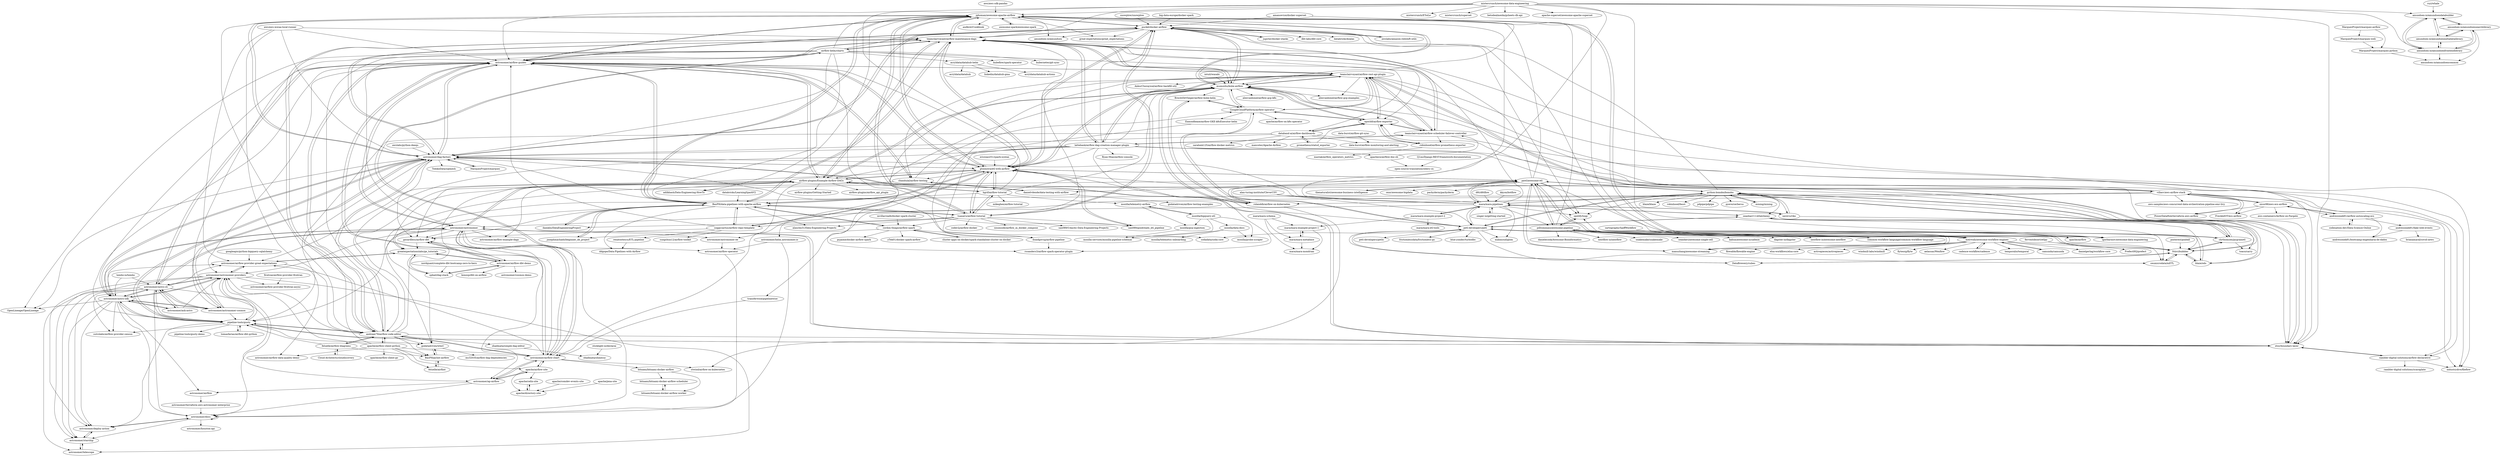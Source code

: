 digraph G {
"jghoman/awesome-apache-airflow" -> "puckel/docker-airflow"
"jghoman/awesome-apache-airflow" -> "teamclairvoyant/airflow-maintenance-dags"
"jghoman/awesome-apache-airflow" -> "gtoonstra/etl-with-airflow"
"jghoman/awesome-apache-airflow" -> "astronomer/airflow-guides"
"jghoman/awesome-apache-airflow" -> "astronomer/dag-factory"
"jghoman/awesome-apache-airflow" -> "igorbarinov/awesome-data-engineering" ["e"=1]
"jghoman/awesome-apache-airflow" -> "apache/airflow" ["e"=1]
"jghoman/awesome-apache-airflow" -> "BasPH/data-pipelines-with-apache-airflow"
"jghoman/awesome-apache-airflow" -> "adilkhash/Data-Engineering-HowTo" ["e"=1]
"jghoman/awesome-apache-airflow" -> "amundsen-io/amundsen" ["e"=1]
"jghoman/awesome-apache-airflow" -> "tuanavu/airflow-tutorial"
"jghoman/awesome-apache-airflow" -> "andkret/Cookbook" ["e"=1]
"jghoman/awesome-apache-airflow" -> "mumoshu/kube-airflow"
"jghoman/awesome-apache-airflow" -> "great-expectations/great_expectations" ["e"=1]
"jghoman/awesome-apache-airflow" -> "awesome-spark/awesome-spark" ["e"=1]
"BasPH/data-pipelines-with-apache-airflow" -> "damklis/DataEngineeringProject" ["e"=1]
"BasPH/data-pipelines-with-apache-airflow" -> "jghoman/awesome-apache-airflow"
"BasPH/data-pipelines-with-apache-airflow" -> "josephmachado/beginner_de_project" ["e"=1]
"BasPH/data-pipelines-with-apache-airflow" -> "astronomer/airflow-guides"
"BasPH/data-pipelines-with-apache-airflow" -> "gtoonstra/etl-with-airflow"
"BasPH/data-pipelines-with-apache-airflow" -> "alanchn31/Data-Engineering-Projects" ["e"=1]
"BasPH/data-pipelines-with-apache-airflow" -> "tuanavu/airflow-tutorial"
"BasPH/data-pipelines-with-apache-airflow" -> "gocardless/airflow-dbt" ["e"=1]
"BasPH/data-pipelines-with-apache-airflow" -> "san089/goodreads_etl_pipeline" ["e"=1]
"BasPH/data-pipelines-with-apache-airflow" -> "teamclairvoyant/airflow-maintenance-dags"
"BasPH/data-pipelines-with-apache-airflow" -> "soggycactus/airflow-repo-template"
"BasPH/data-pipelines-with-apache-airflow" -> "cordon-thiago/airflow-spark"
"BasPH/data-pipelines-with-apache-airflow" -> "astronomer/dag-factory"
"BasPH/data-pipelines-with-apache-airflow" -> "greatexpectationslabs/ge_tutorials"
"BasPH/data-pipelines-with-apache-airflow" -> "ddgope/Data-Pipelines-with-Airflow"
"danielvdende/data-testing-with-airflow" -> "chandulal/airflow-testing"
"danielvdende/data-testing-with-airflow" -> "godatadriven/airflow-testing-examples"
"mining/mining" -> "python-bonobo/bonobo" ["e"=1]
"aws/aws-sdk-pandas" -> "jghoman/awesome-apache-airflow" ["e"=1]
"mara/mara-pipelines" -> "mara/mara-example-project-2"
"mara/mara-pipelines" -> "python-bonobo/bonobo"
"mara/mara-pipelines" -> "pawl/awesome-etl"
"mara/mara-pipelines" -> "petl-developers/petl"
"mara/mara-pipelines" -> "singer-io/getting-started" ["e"=1]
"mara/mara-pipelines" -> "astronomer/dag-factory"
"mara/mara-pipelines" -> "gtoonstra/etl-with-airflow"
"mara/mara-pipelines" -> "nerevu/riko" ["e"=1]
"mara/mara-pipelines" -> "transferwise/pipelinewise" ["e"=1]
"mara/mara-pipelines" -> "mahmoud/glom" ["e"=1]
"mara/mara-pipelines" -> "pditommaso/awesome-pipeline"
"mara/mara-pipelines" -> "teamclairvoyant/airflow-maintenance-dags"
"mara/mara-pipelines" -> "jghoman/awesome-apache-airflow"
"mara/mara-pipelines" -> "spotify/luigi" ["e"=1]
"mara/mara-pipelines" -> "seanharr11/etlalchemy"
"transferwise/pipelinewise" -> "astronomer/airflow-chart" ["e"=1]
"MarquezProject/marquez" -> "astronomer/dag-factory" ["e"=1]
"apache/celix-site" -> "apache/directory-site"
"astronomer/astro-cli" -> "astronomer/astronomer-providers"
"astronomer/astro-cli" -> "astronomer/astro-sdk"
"astronomer/astro-cli" -> "astronomer/deploy-action"
"astronomer/astro-cli" -> "astronomer/ask-astro"
"astronomer/astro-cli" -> "astronomer/astronomer"
"astronomer/astro-cli" -> "astronomer/astronomer-cosmos" ["e"=1]
"astronomer/astro-cli" -> "astronomer/ap-airflow"
"astronomer/astro-cli" -> "astronomer/docs"
"astronomer/astro-cli" -> "pipeline-tools/gusty"
"astronomer/astro-cli" -> "astronomer/airflow-guides"
"astronomer/astro-cli" -> "astronomer/telescope"
"astronomer/astro-cli" -> "astronomer/starship"
"astronomer/astro-cli" -> "sutrolabs/airflow-provider-census"
"astronomer/astro-cli" -> "astronomer/airflow-provider-great-expectations"
"tuanavu/airflow-tutorial" -> "puckel/docker-airflow"
"tuanavu/airflow-tutorial" -> "gtoonstra/etl-with-airflow"
"tuanavu/airflow-tutorial" -> "hgrif/airflow-tutorial"
"tuanavu/airflow-tutorial" -> "jghoman/awesome-apache-airflow"
"tuanavu/airflow-tutorial" -> "BasPH/data-pipelines-with-apache-airflow"
"tuanavu/airflow-tutorial" -> "astronomer/airflow-guides"
"tuanavu/airflow-tutorial" -> "cordon-thiago/airflow-spark"
"tuanavu/airflow-tutorial" -> "alanchn31/Data-Engineering-Projects" ["e"=1]
"tuanavu/airflow-tutorial" -> "soggycactus/airflow-repo-template"
"tuanavu/airflow-tutorial" -> "coder2j/airflow-docker" ["e"=1]
"tuanavu/airflow-tutorial" -> "xnuinside/airflow_in_docker_compose" ["e"=1]
"tuanavu/airflow-tutorial" -> "damklis/DataEngineeringProject" ["e"=1]
"tuanavu/airflow-tutorial" -> "teamclairvoyant/airflow-maintenance-dags"
"tuanavu/airflow-tutorial" -> "san089/goodreads_etl_pipeline" ["e"=1]
"tuanavu/airflow-tutorial" -> "san089/Udacity-Data-Engineering-Projects" ["e"=1]
"astronomer/dag-factory" -> "teamclairvoyant/airflow-maintenance-dags"
"astronomer/dag-factory" -> "pipeline-tools/gusty"
"astronomer/dag-factory" -> "andreax79/airflow-code-editor"
"astronomer/dag-factory" -> "jghoman/awesome-apache-airflow"
"astronomer/dag-factory" -> "astronomer/astronomer-cosmos" ["e"=1]
"astronomer/dag-factory" -> "astronomer/airflow-guides"
"astronomer/dag-factory" -> "etsy/boundary-layer"
"astronomer/dag-factory" -> "gtoonstra/etl-with-airflow"
"astronomer/dag-factory" -> "gocardless/airflow-dbt" ["e"=1]
"astronomer/dag-factory" -> "OpenLineage/OpenLineage" ["e"=1]
"astronomer/dag-factory" -> "TobikoData/sqlmesh" ["e"=1]
"astronomer/dag-factory" -> "sodadata/soda-core" ["e"=1]
"astronomer/dag-factory" -> "MarquezProject/marquez" ["e"=1]
"astronomer/dag-factory" -> "puckel/docker-airflow"
"astronomer/dag-factory" -> "astronomer/astro-sdk"
"astronomer/astronomer" -> "astronomer/airflow-chart"
"astronomer/astronomer" -> "astronomer/ap-airflow"
"astronomer/astronomer" -> "astronomer/airflow-guides"
"astronomer/astronomer" -> "astronomer/astro-cli"
"astronomer/astronomer" -> "astronomer/astro-sdk"
"astronomer/astronomer" -> "astronomer/docs"
"astronomer/astronomer" -> "etsy/boundary-layer"
"astronomer/astronomer" -> "pipeline-tools/gusty"
"astronomer/astronomer" -> "airflow-plugins/Example-Airflow-DAGs"
"astronomer/astronomer" -> "astronomer/astronomer-ee"
"astronomer/astronomer" -> "astronomer/airflow-operator"
"astronomer/astronomer" -> "astronomer/airflow-example-dags"
"astronomer/astronomer" -> "astronomer/astronomer-providers"
"astronomer/astronomer" -> "gocardless/airflow-dbt" ["e"=1]
"prometheus/statsd_exporter" -> "databand-ai/airflow-dashboards" ["e"=1]
"prometheus/statsd_exporter" -> "epoch8/airflow-exporter" ["e"=1]
"DataBrewery/cubes" -> "Stiivi/bubbles" ["e"=1]
"DataBrewery/cubes" -> "petl-developers/petl" ["e"=1]
"databricks/LearningSparkV2" -> "BasPH/data-pipelines-with-apache-airflow" ["e"=1]
"d6t/d6tflow" -> "mara/mara-pipelines" ["e"=1]
"lattebank/airflow-dag-creation-manager-plugin" -> "teamclairvoyant/airflow-scheduler-failover-controller"
"lattebank/airflow-dag-creation-manager-plugin" -> "teamclairvoyant/airflow-rest-api-plugin"
"lattebank/airflow-dag-creation-manager-plugin" -> "teamclairvoyant/airflow-maintenance-dags"
"lattebank/airflow-dag-creation-manager-plugin" -> "andreax79/airflow-code-editor"
"lattebank/airflow-dag-creation-manager-plugin" -> "rssanders3/airflow-spark-operator-plugin"
"lattebank/airflow-dag-creation-manager-plugin" -> "apachecn/airflow-doc-zh"
"lattebank/airflow-dag-creation-manager-plugin" -> "mumoshu/kube-airflow"
"lattebank/airflow-dag-creation-manager-plugin" -> "gtoonstra/etl-with-airflow"
"lattebank/airflow-dag-creation-manager-plugin" -> "dsaidgovsg/airflow-pipeline"
"lattebank/airflow-dag-creation-manager-plugin" -> "rambler-digital-solutions/airflow-declarative"
"lattebank/airflow-dag-creation-manager-plugin" -> "Ryan-Miao/airflow-console"
"lattebank/airflow-dag-creation-manager-plugin" -> "astronomer/dag-factory"
"lattebank/airflow-dag-creation-manager-plugin" -> "airflow-plugins/Example-Airflow-DAGs"
"lattebank/airflow-dag-creation-manager-plugin" -> "etsy/boundary-layer"
"lattebank/airflow-dag-creation-manager-plugin" -> "puckel/docker-airflow"
"kkyon/botflow" -> "mara/mara-pipelines" ["e"=1]
"astronomer/airflow-guides" -> "teamclairvoyant/airflow-maintenance-dags"
"astronomer/airflow-guides" -> "jghoman/awesome-apache-airflow"
"astronomer/airflow-guides" -> "astronomer/astronomer"
"astronomer/airflow-guides" -> "astronomer/dag-factory"
"astronomer/airflow-guides" -> "gtoonstra/etl-with-airflow"
"astronomer/airflow-guides" -> "astronomer/airflow-chart"
"astronomer/airflow-guides" -> "astronomer/astro-cli"
"astronomer/airflow-guides" -> "airflow-plugins/Example-Airflow-DAGs"
"astronomer/airflow-guides" -> "puckel/docker-airflow"
"astronomer/airflow-guides" -> "BasPH/data-pipelines-with-apache-airflow"
"astronomer/airflow-guides" -> "andreax79/airflow-code-editor"
"astronomer/airflow-guides" -> "chandulal/airflow-testing"
"astronomer/airflow-guides" -> "teamclairvoyant/airflow-rest-api-plugin"
"astronomer/airflow-guides" -> "astronomer/astronomer-providers"
"astronomer/airflow-guides" -> "pipeline-tools/gusty"
"ericxiao251/spark-syntax" -> "gtoonstra/etl-with-airflow" ["e"=1]
"GoogleCloudPlatform/airflow-operator" -> "rolanddb/airflow-on-kubernetes"
"GoogleCloudPlatform/airflow-operator" -> "apache/airflow-on-k8s-operator"
"GoogleCloudPlatform/airflow-operator" -> "epoch8/airflow-exporter"
"GoogleCloudPlatform/airflow-operator" -> "BrechtDeVlieger/airflow-kube-helm"
"GoogleCloudPlatform/airflow-operator" -> "EamonKeane/airflow-GKE-k8sExecutor-helm"
"GoogleCloudPlatform/airflow-operator" -> "mumoshu/kube-airflow"
"GoogleCloudPlatform/airflow-operator" -> "teamclairvoyant/airflow-rest-api-plugin"
"BrechtDeVlieger/airflow-kube-helm" -> "rolanddb/airflow-on-kubernetes"
"BrechtDeVlieger/airflow-kube-helm" -> "GoogleCloudPlatform/airflow-operator"
"epoch8/airflow-exporter" -> "robinhood/airflow-prometheus-exporter"
"epoch8/airflow-exporter" -> "GoogleCloudPlatform/airflow-operator"
"epoch8/airflow-exporter" -> "teamclairvoyant/airflow-scheduler-failover-controller"
"epoch8/airflow-exporter" -> "databand-ai/airflow-dashboards"
"epoch8/airflow-exporter" -> "mumoshu/kube-airflow"
"epoch8/airflow-exporter" -> "teamclairvoyant/airflow-rest-api-plugin"
"amundsen-io/amundsensearchlibrary" -> "amundsen-io/amundsenmetadatalibrary"
"amundsen-io/amundsensearchlibrary" -> "amundsen-io/amundsendatabuilder"
"amundsen-io/amundsensearchlibrary" -> "amundsen-io/amundsenfrontendlibrary"
"amundsen-io/amundsensearchlibrary" -> "amundsen-io/amundsencommon"
"amundsen-io/amundsenfrontendlibrary" -> "amundsen-io/amundsendatabuilder"
"amundsen-io/amundsenfrontendlibrary" -> "amundsen-io/amundsenmetadatalibrary"
"amundsen-io/amundsenfrontendlibrary" -> "amundsen-io/amundsensearchlibrary"
"amundsen-io/amundsenfrontendlibrary" -> "amundsen-io/amundsencommon"
"amundsen-io/amundsendatabuilder" -> "amundsen-io/amundsenmetadatalibrary"
"amundsen-io/amundsendatabuilder" -> "amundsen-io/amundsensearchlibrary"
"amundsen-io/amundsendatabuilder" -> "amundsen-io/amundsenfrontendlibrary"
"amundsen-io/amundsenmetadatalibrary" -> "amundsen-io/amundsensearchlibrary"
"amundsen-io/amundsenmetadatalibrary" -> "amundsen-io/amundsendatabuilder"
"amundsen-io/amundsenmetadatalibrary" -> "amundsen-io/amundsenfrontendlibrary"
"alan-turing-institute/CleverCSV" -> "petl-developers/petl" ["e"=1]
"alan-turing-institute/CleverCSV" -> "mara/mara-pipelines" ["e"=1]
"bitnami/bitnami-docker-airflow" -> "bitnami/bitnami-docker-airflow-scheduler"
"bitnami/bitnami-docker-airflow" -> "bitnami/bitnami-docker-airflow-worker"
"mara/mara-example-project-2" -> "mara/mara-etl-tools"
"mara/mara-example-project-2" -> "mara/mara-pipelines"
"mara/mara-example-project-2" -> "mara/mara-example-project-1"
"BasPH/pylint-airflow" -> "godatadriven/whirl"
"BasPH/pylint-airflow" -> "feluelle/airflint"
"rolanddb/airflow-on-kubernetes" -> "GoogleCloudPlatform/airflow-operator"
"rolanddb/airflow-on-kubernetes" -> "BrechtDeVlieger/airflow-kube-helm"
"rolanddb/airflow-on-kubernetes" -> "mumoshu/kube-airflow"
"rolanddb/airflow-on-kubernetes" -> "stwind/airflow-on-kubernetes"
"apachecn/airflow-doc-zh" -> "teamclairvoyant/airflow-scheduler-failover-controller"
"apachecn/airflow-doc-zh" -> "open-source-translation/celery-cn"
"astronomer/terraform-aws-astronomer-enterprise" -> "astronomer/docs"
"chandulal/airflow-testing" -> "danielvdende/data-testing-with-airflow"
"chandulal/airflow-testing" -> "godatadriven/whirl"
"chandulal/airflow-testing" -> "astronomer/airflow-guides"
"chandulal/airflow-testing" -> "GoogleCloudPlatform/airflow-operator"
"apache/airflow-site" -> "astronomer/ap-airflow"
"apache/airflow-site" -> "astronomer/airflow-chart"
"apache/airflow-site" -> "apache/directory-site"
"apache/airflow-site" -> "apache/celix-site"
"airflow-plugins/Example-Airflow-DAGs" -> "airflow-plugins/Getting-Started"
"airflow-plugins/Example-Airflow-DAGs" -> "astronomer/astronomer-ee"
"airflow-plugins/Example-Airflow-DAGs" -> "hgrif/airflow-tutorial"
"airflow-plugins/Example-Airflow-DAGs" -> "astronomer/airflow-guides"
"airflow-plugins/Example-Airflow-DAGs" -> "gtoonstra/etl-with-airflow"
"airflow-plugins/Example-Airflow-DAGs" -> "astronomer/airflow-example-dags"
"airflow-plugins/Example-Airflow-DAGs" -> "astronomer/airflow-dbt-demo"
"airflow-plugins/Example-Airflow-DAGs" -> "astronomer/airflow-provider-great-expectations"
"airflow-plugins/Example-Airflow-DAGs" -> "teamclairvoyant/airflow-maintenance-dags"
"airflow-plugins/Example-Airflow-DAGs" -> "airflow-plugins/airflow_api_plugin"
"airflow-plugins/Example-Airflow-DAGs" -> "etsy/boundary-layer"
"airflow-plugins/Example-Airflow-DAGs" -> "villasv/aws-airflow-stack"
"airflow-plugins/Example-Airflow-DAGs" -> "greatexpectationslabs/ge_tutorials"
"airflow-plugins/Example-Airflow-DAGs" -> "mumoshu/kube-airflow"
"airflow-plugins/Example-Airflow-DAGs" -> "astronomer/astronomer"
"mvillarrealb/docker-spark-cluster" -> "cordon-thiago/airflow-spark" ["e"=1]
"mozilla/bigquery-etl" -> "mozilla/telemetry-airflow"
"mozilla/bigquery-etl" -> "mozilla/gcp-ingestion"
"mozilla/bigquery-etl" -> "mozilla-services/mozilla-pipeline-schemas"
"mozilla/bigquery-etl" -> "mozilla/data-docs"
"mozilla/bigquery-etl" -> "mozilla/probe-scraper"
"EamonKeane/airflow-GKE-k8sExecutor-helm" -> "astronomer/helm.astronomer.io"
"ceumicrodata/mETL" -> "Stiivi/bubbles"
"astronomer/astronomer-ee" -> "astronomer/airflow-operator"
"astronomer/helm.astronomer.io" -> "astronomer/docs"
"astronomer/helm.astronomer.io" -> "astronomer/airflow-operator"
"etsy/boundary-layer" -> "rambler-digital-solutions/airflow-declarative"
"etsy/boundary-layer" -> "astronomer/dag-factory"
"etsy/boundary-layer" -> "pipeline-tools/gusty"
"etsy/boundary-layer" -> "astronomer/astronomer"
"etsy/boundary-layer" -> "teamclairvoyant/airflow-rest-api-plugin"
"astronomer/airflow-operator" -> "astronomer/docs"
"godatadriven/whirl" -> "BasPH/pylint-airflow"
"godatadriven/whirl" -> "ms32035/airflow-dag-dependencies"
"nicor88/aws-ecs-airflow" -> "andresionek91/airflow-autoscaling-ecs"
"nicor88/aws-ecs-airflow" -> "PowerDataHub/terraform-aws-airflow"
"nicor88/aws-ecs-airflow" -> "FreckleIOT/ecs-airflow"
"nicor88/aws-ecs-airflow" -> "villasv/aws-airflow-stack"
"nicor88/aws-ecs-airflow" -> "aws-containers/Airflow-on-Fargate"
"bitnami/bitnami-docker-airflow-scheduler" -> "bitnami/bitnami-docker-airflow-worker"
"bitnami/bitnami-docker-airflow-worker" -> "bitnami/bitnami-docker-airflow-scheduler"
"mozilla/gcp-ingestion" -> "mozilla-services/mozilla-pipeline-schemas"
"MarquezProject/marquez-airflow" -> "MarquezProject/marquez-web"
"MarquezProject/marquez-airflow" -> "MarquezProject/marquez-python"
"MarquezProject/marquez-python" -> "amundsen-io/amundsencommon"
"MarquezProject/marquez-web" -> "MarquezProject/marquez-python"
"manuzhang/awesome-streaming" -> "pawl/awesome-etl" ["e"=1]
"manuzhang/awesome-streaming" -> "pditommaso/awesome-pipeline" ["e"=1]
"apache/airflow-client-python" -> "apache/airflow-client-go"
"apache/airflow-client-python" -> "andreax79/airflow-code-editor"
"apache/airflow-client-python" -> "feluelle/airflint"
"apache/airflow-client-python" -> "astronomer/astronomer-providers"
"apache/airflow-client-python" -> "astronomer/airflow-data-quality-demo"
"apache/airflow-client-python" -> "BasPH/pylint-airflow"
"apache/airflow-client-python" -> "astronomer/airflow-chart"
"apache/airflow-client-python" -> "apache/airflow-site"
"apache/airflow-client-python" -> "astronomer/dag-factory"
"pditommaso/awesome-pipeline" -> "pawl/awesome-etl"
"pditommaso/awesome-pipeline" -> "common-workflow-language/common-workflow-language" ["e"=1]
"pditommaso/awesome-pipeline" -> "spotify/luigi" ["e"=1]
"pditommaso/awesome-pipeline" -> "meirwah/awesome-workflow-engines"
"pditommaso/awesome-pipeline" -> "danielecook/Awesome-Bioinformatics" ["e"=1]
"pditommaso/awesome-pipeline" -> "nextflow-io/nextflow" ["e"=1]
"pditommaso/awesome-pipeline" -> "snakemake/snakemake" ["e"=1]
"pditommaso/awesome-pipeline" -> "manuzhang/awesome-streaming" ["e"=1]
"pditommaso/awesome-pipeline" -> "jghoman/awesome-apache-airflow"
"pditommaso/awesome-pipeline" -> "seandavi/awesome-single-cell" ["e"=1]
"pditommaso/awesome-pipeline" -> "kahun/awesome-sysadmin" ["e"=1]
"pditommaso/awesome-pipeline" -> "dagster-io/dagster" ["e"=1]
"pditommaso/awesome-pipeline" -> "igorbarinov/awesome-data-engineering" ["e"=1]
"pditommaso/awesome-pipeline" -> "nextflow-io/awesome-nextflow" ["e"=1]
"pditommaso/awesome-pipeline" -> "apache/airflow" ["e"=1]
"josephmachado/beginner_de_project" -> "BasPH/data-pipelines-with-apache-airflow" ["e"=1]
"damklis/DataEngineeringProject" -> "BasPH/data-pipelines-with-apache-airflow" ["e"=1]
"awslabs/amazon-redshift-utils" -> "puckel/docker-airflow" ["e"=1]
"awslabs/amazon-redshift-utils" -> "jghoman/awesome-apache-airflow" ["e"=1]
"san089/goodreads_etl_pipeline" -> "gtoonstra/etl-with-airflow" ["e"=1]
"pipeline-tools/gusty" -> "astronomer/astro-sdk"
"pipeline-tools/gusty" -> "astronomer/astronomer-providers"
"pipeline-tools/gusty" -> "astronomer/dag-factory"
"pipeline-tools/gusty" -> "pipeline-tools/gusty-demo"
"pipeline-tools/gusty" -> "tomasfarias/airflow-dbt-python" ["e"=1]
"pipeline-tools/gusty" -> "astronomer/astro-cli"
"pipeline-tools/gusty" -> "godatadriven/whirl"
"pipeline-tools/gusty" -> "sutrolabs/airflow-provider-census"
"pipeline-tools/gusty" -> "andreax79/airflow-code-editor"
"pipeline-tools/gusty" -> "astronomer/deploy-action"
"pipeline-tools/gusty" -> "etsy/boundary-layer"
"common-workflow-language/common-workflow-language" -> "pditommaso/awesome-pipeline" ["e"=1]
"cluster-apps-on-docker/spark-standalone-cluster-on-docker" -> "cordon-thiago/airflow-spark" ["e"=1]
"Cloud-Architects/cloudiscovery" -> "feluelle/airflow-diagrams" ["e"=1]
"greatexpectationslabs/ge_tutorials" -> "spbail/dag-stack"
"greatexpectationslabs/ge_tutorials" -> "astronomer/airflow-provider-great-expectations"
"greatexpectationslabs/ge_tutorials" -> "astronomer/airflow-dbt-demo"
"blaze/odo" -> "Stiivi/bubbles" ["e"=1]
"blaze/odo" -> "petl-developers/petl" ["e"=1]
"blaze/odo" -> "python-bonobo/bonobo" ["e"=1]
"rsyi/whale" -> "amundsen-io/amundsendatabuilder" ["e"=1]
"andresionek91/airflow-autoscaling-ecs" -> "nicor88/aws-ecs-airflow"
"andresionek91/airflow-autoscaling-ecs" -> "andresionek91/bootcamp-engenharia-de-dados"
"andresionek91/airflow-autoscaling-ecs" -> "andresionek91/fake-web-events"
"andresionek91/airflow-autoscaling-ecs" -> "codenation-dev/Data-Science-Online" ["e"=1]
"petl-developers/petl" -> "chrthomsen/pygrametl"
"petl-developers/petl" -> "python-bonobo/bonobo"
"petl-developers/petl" -> "Stiivi/bubbles"
"petl-developers/petl" -> "petl-developers/petlx"
"petl-developers/petl" -> "mara/mara-pipelines"
"petl-developers/petl" -> "ceumicrodata/mETL"
"petl-developers/petl" -> "pawl/awesome-etl"
"petl-developers/petl" -> "frictionlessdata/frictionless-py" ["e"=1]
"petl-developers/petl" -> "seanharr11/etlalchemy"
"petl-developers/petl" -> "blaze/odo" ["e"=1]
"petl-developers/petl" -> "blue-yonder/turbodbc" ["e"=1]
"petl-developers/petl" -> "gtoonstra/etl-with-airflow"
"petl-developers/petl" -> "sodadata/soda-core" ["e"=1]
"petl-developers/petl" -> "mahmoud/glom" ["e"=1]
"petl-developers/petl" -> "DataBrewery/cubes" ["e"=1]
"cordon-thiago/airflow-spark" -> "pyjaime/docker-airflow-spark"
"cordon-thiago/airflow-spark" -> "yTek01/docker-spark-airflow"
"cordon-thiago/airflow-spark" -> "dsaidgovsg/airflow-pipeline"
"cordon-thiago/airflow-spark" -> "cluster-apps-on-docker/spark-standalone-cluster-on-docker" ["e"=1]
"cordon-thiago/airflow-spark" -> "BasPH/data-pipelines-with-apache-airflow"
"cordon-thiago/airflow-spark" -> "josephmachado/beginner_de_project" ["e"=1]
"soggycactus/airflow-repo-template" -> "astronomer/airflow-guides"
"soggycactus/airflow-repo-template" -> "gtoonstra/etl-with-airflow"
"soggycactus/airflow-repo-template" -> "sungchun12/airflow-toolkit"
"soggycactus/airflow-repo-template" -> "BasPH/data-pipelines-with-apache-airflow"
"soggycactus/airflow-repo-template" -> "gocardless/airflow-dbt" ["e"=1]
"soggycactus/airflow-repo-template" -> "renatootescu/ETL-pipeline" ["e"=1]
"feluelle/airflow-diagrams" -> "andreax79/airflow-code-editor"
"feluelle/airflow-diagrams" -> "Cloud-Architects/cloudiscovery" ["e"=1]
"feluelle/airflow-diagrams" -> "BasPH/pylint-airflow"
"feluelle/airflow-diagrams" -> "pipeline-tools/gusty"
"andreax79/airflow-code-editor" -> "astronomer/dag-factory"
"andreax79/airflow-code-editor" -> "teamclairvoyant/airflow-maintenance-dags"
"andreax79/airflow-code-editor" -> "astronomer/airflow-chart"
"andreax79/airflow-code-editor" -> "feluelle/airflow-diagrams"
"andreax79/airflow-code-editor" -> "pipeline-tools/gusty"
"andreax79/airflow-code-editor" -> "godatadriven/whirl"
"andreax79/airflow-code-editor" -> "apache/airflow-client-python"
"andreax79/airflow-code-editor" -> "astronomer/airflow-guides"
"andreax79/airflow-code-editor" -> "BasPH/pylint-airflow"
"andreax79/airflow-code-editor" -> "astronomer/astronomer-providers"
"andreax79/airflow-code-editor" -> "gocardless/airflow-dbt" ["e"=1]
"andreax79/airflow-code-editor" -> "etsy/boundary-layer"
"andreax79/airflow-code-editor" -> "ohadmata/simple-dag-editor"
"andreax79/airflow-code-editor" -> "jghoman/awesome-apache-airflow"
"andreax79/airflow-code-editor" -> "airflow-plugins/Example-Airflow-DAGs"
"mara/mara-schema" -> "mara/mara-metabase"
"mara/mara-schema" -> "mara/mara-mondrian"
"mara/mara-schema" -> "mara/mara-example-project-1"
"robinhood/airflow-prometheus-exporter" -> "epoch8/airflow-exporter"
"robinhood/airflow-prometheus-exporter" -> "mastak/airflow_operators_metrics"
"gocardless/airflow-dbt" -> "astronomer/airflow-dbt-demo" ["e"=1]
"gocardless/airflow-dbt" -> "greatexpectationslabs/ge_tutorials" ["e"=1]
"astronomer/airflow-chart" -> "astronomer/ap-airflow"
"astronomer/airflow-chart" -> "astronomer/astronomer"
"astronomer/airflow-chart" -> "airflow-helm/charts"
"astronomer/airflow-chart" -> "andreax79/airflow-code-editor"
"astronomer/airflow-chart" -> "apache/airflow-site"
"astronomer/airflow-chart" -> "astronomer/airflow-guides"
"astronomer/airflow-chart" -> "bitnami/bitnami-docker-airflow"
"astronomer/airflow-chart" -> "stwind/airflow-on-kubernetes"
"astronomer/airflow-chart" -> "gocardless/airflow-dbt" ["e"=1]
"astronomer/airflow-chart" -> "astronomer/airflow-provider-great-expectations"
"astronomer/ap-airflow" -> "astronomer/docs"
"astronomer/ap-airflow" -> "astronomer/airflow"
"astronomer/ap-airflow" -> "astronomer/airflow-chart"
"astronomer/ap-airflow" -> "apache/airflow-site"
"andresionek91/fake-web-events" -> "andresionek91/bootcamp-engenharia-de-dados"
"andresionek91/fake-web-events" -> "brianamaral/covid-news"
"apache/comdev-events-site" -> "apache/directory-site" ["e"=1]
"codenation-dev/Data-Science-Online" -> "andresionek91/airflow-autoscaling-ecs" ["e"=1]
"mara/mara-example-project-1" -> "mara/mara-mondrian"
"mara/mara-example-project-1" -> "mara/mara-metabase"
"mara/mara-metabase" -> "mara/mara-mondrian"
"mara/mara-metabase" -> "mara/mara-example-project-1"
"apache/jena-site" -> "apache/directory-site"
"astronomer/docs" -> "astronomer/docs"
"astronomer/docs" -> "astronomer/houston-api"
"igorbarinov/awesome-data-engineering" -> "jghoman/awesome-apache-airflow" ["e"=1]
"meirwah/awesome-workflow-engines" -> "pditommaso/awesome-pipeline"
"meirwah/awesome-workflow-engines" -> "cadence-workflow/cadence" ["e"=1]
"meirwah/awesome-workflow-engines" -> "temporalio/temporal" ["e"=1]
"meirwah/awesome-workflow-engines" -> "camunda/camunda" ["e"=1]
"meirwah/awesome-workflow-engines" -> "danielgerlag/workflow-core" ["e"=1]
"meirwah/awesome-workflow-engines" -> "PrefectHQ/prefect" ["e"=1]
"meirwah/awesome-workflow-engines" -> "pawl/awesome-etl"
"meirwah/awesome-workflow-engines" -> "flowable/flowable-engine" ["e"=1]
"meirwah/awesome-workflow-engines" -> "elsa-workflows/elsa-core" ["e"=1]
"meirwah/awesome-workflow-engines" -> "activepieces/activepieces" ["e"=1]
"meirwah/awesome-workflow-engines" -> "windmill-labs/windmill" ["e"=1]
"meirwah/awesome-workflow-engines" -> "flyteorg/flyte" ["e"=1]
"meirwah/awesome-workflow-engines" -> "aelassas/Wexflow" ["e"=1]
"meirwah/awesome-workflow-engines" -> "spotify/luigi" ["e"=1]
"meirwah/awesome-workflow-engines" -> "manuzhang/awesome-streaming" ["e"=1]
"jupyter/docker-stacks" -> "puckel/docker-airflow" ["e"=1]
"pinterest/pinball" -> "Stiivi/bubbles" ["e"=1]
"snowplow/snowplow" -> "puckel/docker-airflow" ["e"=1]
"aws/aws-mwaa-local-runner" -> "astronomer/airflow-guides" ["e"=1]
"aws/aws-mwaa-local-runner" -> "astronomer/dag-factory" ["e"=1]
"aws/aws-mwaa-local-runner" -> "teamclairvoyant/airflow-maintenance-dags" ["e"=1]
"aws/aws-mwaa-local-runner" -> "andreax79/airflow-code-editor" ["e"=1]
"aws/aws-mwaa-local-runner" -> "astronomer/airflow-provider-great-expectations" ["e"=1]
"airflow-helm/charts" -> "astronomer/airflow-chart"
"airflow-helm/charts" -> "teamclairvoyant/airflow-maintenance-dags"
"airflow-helm/charts" -> "astronomer/dag-factory"
"airflow-helm/charts" -> "astronomer/airflow-guides"
"airflow-helm/charts" -> "databand-ai/airflow-dashboards"
"airflow-helm/charts" -> "andreax79/airflow-code-editor"
"airflow-helm/charts" -> "acryldata/datahub-helm"
"airflow-helm/charts" -> "BasPH/data-pipelines-with-apache-airflow"
"airflow-helm/charts" -> "kubeflow/spark-operator" ["e"=1]
"airflow-helm/charts" -> "kubernetes/git-sync" ["e"=1]
"airflow-helm/charts" -> "astronomer/astronomer"
"airflow-helm/charts" -> "puckel/docker-airflow"
"airflow-helm/charts" -> "OpenLineage/OpenLineage" ["e"=1]
"airflow-helm/charts" -> "jghoman/awesome-apache-airflow"
"airflow-helm/charts" -> "astronomer/astronomer-cosmos" ["e"=1]
"puckel/docker-airflow" -> "jghoman/awesome-apache-airflow"
"puckel/docker-airflow" -> "teamclairvoyant/airflow-maintenance-dags"
"puckel/docker-airflow" -> "gtoonstra/etl-with-airflow"
"puckel/docker-airflow" -> "mumoshu/kube-airflow"
"puckel/docker-airflow" -> "apache/airflow" ["e"=1]
"puckel/docker-airflow" -> "tuanavu/airflow-tutorial"
"puckel/docker-airflow" -> "astronomer/airflow-guides"
"puckel/docker-airflow" -> "amundsen-io/amundsen" ["e"=1]
"puckel/docker-airflow" -> "dbt-labs/dbt-core" ["e"=1]
"puckel/docker-airflow" -> "astronomer/dag-factory"
"puckel/docker-airflow" -> "jupyter/docker-stacks" ["e"=1]
"puckel/docker-airflow" -> "awslabs/amazon-redshift-utils" ["e"=1]
"puckel/docker-airflow" -> "spotify/luigi" ["e"=1]
"puckel/docker-airflow" -> "databricks/koalas" ["e"=1]
"puckel/docker-airflow" -> "great-expectations/great_expectations" ["e"=1]
"renatootescu/ETL-pipeline" -> "ddgope/Data-Pipelines-with-Airflow" ["e"=1]
"awslabs/python-deequ" -> "astronomer/dag-factory" ["e"=1]
"databand-ai/airflow-dashboards" -> "sarahmk125/airflow-docker-metrics"
"databand-ai/airflow-dashboards" -> "epoch8/airflow-exporter"
"databand-ai/airflow-dashboards" -> "pipeline-tools/gusty"
"databand-ai/airflow-dashboards" -> "maxcotec/Apache-Airflow"
"databand-ai/airflow-dashboards" -> "data-burst/airflow-monitoring-and-alerting"
"databand-ai/airflow-dashboards" -> "astronomer/dag-factory"
"databand-ai/airflow-dashboards" -> "robinhood/airflow-prometheus-exporter"
"databand-ai/airflow-dashboards" -> "prometheus/statsd_exporter" ["e"=1]
"spbail/dag-stack" -> "astronomer/airflow-dbt-demo"
"spbail/dag-stack" -> "greatexpectationslabs/ge_tutorials"
"astronomer/astronomer-providers" -> "astronomer/starship"
"astronomer/astronomer-providers" -> "astronomer/astro-sdk"
"astronomer/astronomer-providers" -> "astronomer/deploy-action"
"astronomer/astronomer-providers" -> "astronomer/astro-cli"
"astronomer/astronomer-providers" -> "pipeline-tools/gusty"
"astronomer/astronomer-providers" -> "astronomer/airflow-provider-great-expectations"
"astronomer/astronomer-providers" -> "astronomer/airflow-provider-fivetran-async"
"astronomer/astronomer-providers" -> "astronomer/docs"
"astronomer/astronomer-providers" -> "astronomer/telescope"
"fivetran/airflow-provider-fivetran" -> "astronomer/airflow-provider-fivetran-async"
"acryldata/datahub-helm" -> "acryldata/datahub-actions"
"acryldata/datahub-helm" -> "acryldata/datahub"
"acryldata/datahub-helm" -> "linkedin/datahub-gma"
"astronomer/airflow-provider-great-expectations" -> "greatexpectationslabs/ge_tutorials"
"astronomer/airflow-provider-great-expectations" -> "astronomer/astronomer-providers"
"astronomer/airflow-provider-great-expectations" -> "astronomer/airflow-data-quality-demo"
"astronomer/airflow-dbt-demo" -> "spbail/dag-stack"
"astronomer/airflow-dbt-demo" -> "gocardless/airflow-dbt" ["e"=1]
"astronomer/airflow-dbt-demo" -> "konosp/dbt-on-airflow" ["e"=1]
"astronomer/airflow-dbt-demo" -> "greatexpectationslabs/ge_tutorials"
"astronomer/airflow-dbt-demo" -> "astronomer/cosmos-demo"
"tomasfarias/airflow-dbt-python" -> "pipeline-tools/gusty" ["e"=1]
"astronomer/docs" -> "astronomer/starship"
"astronomer/docs" -> "astronomer/deploy-action"
"apache/directory-site" -> "apache/celix-site"
"ohadmata/simple-dag-editor" -> "ohadmata/shmessy"
"pawl/awesome-etl" -> "pditommaso/awesome-pipeline"
"pawl/awesome-etl" -> "mara/mara-pipelines"
"pawl/awesome-etl" -> "manuzhang/awesome-streaming" ["e"=1]
"pawl/awesome-etl" -> "python-bonobo/bonobo"
"pawl/awesome-etl" -> "igorbarinov/awesome-data-engineering" ["e"=1]
"pawl/awesome-etl" -> "gtoonstra/etl-with-airflow"
"pawl/awesome-etl" -> "petl-developers/petl"
"pawl/awesome-etl" -> "spotify/luigi" ["e"=1]
"pawl/awesome-etl" -> "jghoman/awesome-apache-airflow"
"pawl/awesome-etl" -> "thenaturalist/awesome-business-intelligence" ["e"=1]
"pawl/awesome-etl" -> "puckel/docker-airflow"
"pawl/awesome-etl" -> "oxnr/awesome-bigdata" ["e"=1]
"pawl/awesome-etl" -> "meirwah/awesome-workflow-engines"
"pawl/awesome-etl" -> "pachyderm/pachyderm" ["e"=1]
"pawl/awesome-etl" -> "adilkhash/Data-Engineering-HowTo" ["e"=1]
"big-data-europe/docker-spark" -> "puckel/docker-airflow" ["e"=1]
"sartography/SpiffWorkflow" -> "meirwah/awesome-workflow-engines" ["e"=1]
"nordquant/complete-dbt-bootcamp-zero-to-hero" -> "spbail/dag-stack" ["e"=1]
"astronomer/telescope" -> "astronomer/starship"
"astronomer/astro-sdk" -> "astronomer/astronomer-providers"
"astronomer/astro-sdk" -> "astronomer/astro-cli"
"astronomer/astro-sdk" -> "pipeline-tools/gusty"
"astronomer/astro-sdk" -> "astronomer/ask-astro"
"astronomer/astro-sdk" -> "astronomer/astronomer-cosmos" ["e"=1]
"astronomer/astro-sdk" -> "astronomer/deploy-action"
"astronomer/astro-sdk" -> "astronomer/starship"
"astronomer/astro-sdk" -> "astronomer/astronomer"
"astronomer/astro-sdk" -> "astronomer/airflow"
"astronomer/astro-sdk" -> "astronomer/docs"
"astronomer/astro-sdk" -> "sutrolabs/airflow-provider-census"
"astronomer/astro-sdk" -> "OpenLineage/OpenLineage" ["e"=1]
"astronomer/astro-sdk" -> "astronomer/airflow-provider-great-expectations"
"astronomer/astro-sdk" -> "astronomer/airflow-guides"
"astronomer/astro-sdk" -> "astronomer/dag-factory"
"chrthomsen/pygrametl" -> "petl-developers/petl"
"chrthomsen/pygrametl" -> "Stiivi/bubbles"
"chrthomsen/pygrametl" -> "python-bonobo/bonobo"
"chrthomsen/pygrametl" -> "toaco/carry" ["e"=1]
"chrthomsen/pygrametl" -> "seanharr11/etlalchemy"
"feluelle/airflint" -> "BasPH/pylint-airflow"
"spotify/luigi" -> "pditommaso/awesome-pipeline" ["e"=1]
"tembo-io/tembo" -> "astronomer/astro-sdk" ["e"=1]
"tembo-io/tembo" -> "astronomer/astro-cli" ["e"=1]
"ferventdesert/etlpy" -> "ceumicrodata/mETL" ["e"=1]
"ferventdesert/etlpy" -> "Stiivi/bubbles" ["e"=1]
"awesome-spark/awesome-spark" -> "jghoman/awesome-apache-airflow" ["e"=1]
"camunda/camunda" -> "meirwah/awesome-workflow-engines" ["e"=1]
"astronomer/astronomer-cosmos" -> "astronomer/astro-sdk" ["e"=1]
"astronomer/astronomer-cosmos" -> "astronomer/dag-factory" ["e"=1]
"astronomer/astronomer-cosmos" -> "astronomer/astro-cli" ["e"=1]
"astronomer/astronomer-cosmos" -> "astronomer/astronomer-providers" ["e"=1]
"astronomer/astronomer-cosmos" -> "pipeline-tools/gusty" ["e"=1]
"astronomer/starship" -> "astronomer/telescope"
"astronomer/starship" -> "astronomer/deploy-action"
"mozilla/telemetry-airflow" -> "mozilla/gcp-ingestion"
"mozilla/telemetry-airflow" -> "mozilla/bigquery-etl"
"astronomer/deploy-action" -> "astronomer/docs"
"astronomer/deploy-action" -> "astronomer/starship"
"nerevu/riko" -> "Stiivi/bubbles" ["e"=1]
"nerevu/riko" -> "mara/mara-pipelines" ["e"=1]
"nerevu/riko" -> "python-bonobo/bonobo" ["e"=1]
"seanharr11/etlalchemy" -> "chrthomsen/pygrametl"
"seanharr11/etlalchemy" -> "ceumicrodata/mETL"
"seanharr11/etlalchemy" -> "toaco/carry" ["e"=1]
"seanharr11/etlalchemy" -> "Stiivi/bubbles"
"seanharr11/etlalchemy" -> "petl-developers/petl"
"seanharr11/etlalchemy" -> "mara/mara-pipelines"
"intuit/wasabi" -> "mumoshu/kube-airflow" ["e"=1]
"mumoshu/kube-airflow" -> "puckel/docker-airflow"
"mumoshu/kube-airflow" -> "rolanddb/airflow-on-kubernetes"
"mumoshu/kube-airflow" -> "GoogleCloudPlatform/airflow-operator"
"mumoshu/kube-airflow" -> "gtoonstra/etl-with-airflow"
"mumoshu/kube-airflow" -> "BrechtDeVlieger/airflow-kube-helm"
"mumoshu/kube-airflow" -> "epoch8/airflow-exporter"
"mumoshu/kube-airflow" -> "teamclairvoyant/airflow-maintenance-dags"
"mumoshu/kube-airflow" -> "teamclairvoyant/airflow-scheduler-failover-controller"
"mumoshu/kube-airflow" -> "alexvanboxel/airflow-gcp-examples" ["e"=1]
"mumoshu/kube-airflow" -> "alexvanboxel/airflow-gcp-k8s" ["e"=1]
"mumoshu/kube-airflow" -> "airflow-plugins/Example-Airflow-DAGs"
"mumoshu/kube-airflow" -> "jghoman/awesome-apache-airflow"
"mumoshu/kube-airflow" -> "etsy/boundary-layer"
"mumoshu/kube-airflow" -> "teamclairvoyant/airflow-rest-api-plugin"
"mumoshu/kube-airflow" -> "astronomer/airflow-chart"
"astronomer/ask-astro" -> "astronomer/astro-sdk"
"astronomer/ask-astro" -> "astronomer/astro-cli"
"astronomer/ask-astro" -> "astronomer/astronomer-providers"
"teamclairvoyant/airflow-scheduler-failover-controller" -> "teamclairvoyant/airflow-rest-api-plugin"
"teamclairvoyant/airflow-scheduler-failover-controller" -> "epoch8/airflow-exporter"
"teamclairvoyant/airflow-scheduler-failover-controller" -> "lattebank/airflow-dag-creation-manager-plugin"
"teamclairvoyant/airflow-scheduler-failover-controller" -> "robinhood/airflow-prometheus-exporter"
"teamclairvoyant/airflow-scheduler-failover-controller" -> "mumoshu/kube-airflow"
"teamclairvoyant/airflow-scheduler-failover-controller" -> "industrydive/fileflow"
"teamclairvoyant/airflow-scheduler-failover-controller" -> "teamclairvoyant/airflow-maintenance-dags"
"dsaidgovsg/airflow-pipeline" -> "rssanders3/airflow-spark-operator-plugin"
"astronomer/airflow" -> "astronomer/terraform-aws-astronomer-enterprise"
"data-burst/airflow-git-sync" -> "data-burst/airflow-monitoring-and-alerting" ["e"=1]
"sticklight-io/declarai" -> "ohadmata/shmessy"
"hgrif/airflow-tutorial" -> "airflow-plugins/Example-Airflow-DAGs"
"hgrif/airflow-tutorial" -> "tuanavu/airflow-tutorial"
"hgrif/airflow-tutorial" -> "gtoonstra/etl-with-airflow"
"hgrif/airflow-tutorial" -> "astronomer/airflow-guides"
"hgrif/airflow-tutorial" -> "BasPH/data-pipelines-with-apache-airflow"
"hgrif/airflow-tutorial" -> "mumoshu/kube-airflow"
"hgrif/airflow-tutorial" -> "mozilla/telemetry-airflow"
"hgrif/airflow-tutorial" -> "mikeghen/airflow-tutorial"
"gtoonstra/etl-with-airflow" -> "jghoman/awesome-apache-airflow"
"gtoonstra/etl-with-airflow" -> "teamclairvoyant/airflow-maintenance-dags"
"gtoonstra/etl-with-airflow" -> "puckel/docker-airflow"
"gtoonstra/etl-with-airflow" -> "astronomer/airflow-guides"
"gtoonstra/etl-with-airflow" -> "tuanavu/airflow-tutorial"
"gtoonstra/etl-with-airflow" -> "mumoshu/kube-airflow"
"gtoonstra/etl-with-airflow" -> "astronomer/dag-factory"
"gtoonstra/etl-with-airflow" -> "airflow-plugins/Example-Airflow-DAGs"
"gtoonstra/etl-with-airflow" -> "BasPH/data-pipelines-with-apache-airflow"
"gtoonstra/etl-with-airflow" -> "hgrif/airflow-tutorial"
"gtoonstra/etl-with-airflow" -> "san089/goodreads_etl_pipeline" ["e"=1]
"gtoonstra/etl-with-airflow" -> "soggycactus/airflow-repo-template"
"gtoonstra/etl-with-airflow" -> "pawl/awesome-etl"
"gtoonstra/etl-with-airflow" -> "gocardless/airflow-dbt" ["e"=1]
"gtoonstra/etl-with-airflow" -> "chandulal/airflow-testing"
"python-bonobo/bonobo" -> "petl-developers/petl"
"python-bonobo/bonobo" -> "chrthomsen/pygrametl"
"python-bonobo/bonobo" -> "mara/mara-pipelines"
"python-bonobo/bonobo" -> "pawl/awesome-etl"
"python-bonobo/bonobo" -> "Stiivi/bubbles"
"python-bonobo/bonobo" -> "blaze/odo" ["e"=1]
"python-bonobo/bonobo" -> "nerevu/riko" ["e"=1]
"python-bonobo/bonobo" -> "spotify/luigi" ["e"=1]
"python-bonobo/bonobo" -> "blaze/blaze" ["e"=1]
"python-bonobo/bonobo" -> "mining/mining" ["e"=1]
"python-bonobo/bonobo" -> "robinhood/faust" ["e"=1]
"python-bonobo/bonobo" -> "pdpipe/pdpipe" ["e"=1]
"python-bonobo/bonobo" -> "puckel/docker-airflow"
"python-bonobo/bonobo" -> "pyeve/cerberus" ["e"=1]
"python-bonobo/bonobo" -> "seanharr11/etlalchemy"
"singer-io/getting-started" -> "mara/mara-pipelines" ["e"=1]
"teamclairvoyant/airflow-maintenance-dags" -> "jghoman/awesome-apache-airflow"
"teamclairvoyant/airflow-maintenance-dags" -> "astronomer/dag-factory"
"teamclairvoyant/airflow-maintenance-dags" -> "astronomer/airflow-guides"
"teamclairvoyant/airflow-maintenance-dags" -> "gtoonstra/etl-with-airflow"
"teamclairvoyant/airflow-maintenance-dags" -> "puckel/docker-airflow"
"teamclairvoyant/airflow-maintenance-dags" -> "andreax79/airflow-code-editor"
"teamclairvoyant/airflow-maintenance-dags" -> "mumoshu/kube-airflow"
"teamclairvoyant/airflow-maintenance-dags" -> "airflow-plugins/Example-Airflow-DAGs"
"teamclairvoyant/airflow-maintenance-dags" -> "teamclairvoyant/airflow-rest-api-plugin"
"teamclairvoyant/airflow-maintenance-dags" -> "airflow-helm/charts"
"teamclairvoyant/airflow-maintenance-dags" -> "teamclairvoyant/airflow-scheduler-failover-controller"
"teamclairvoyant/airflow-maintenance-dags" -> "etsy/boundary-layer"
"teamclairvoyant/airflow-maintenance-dags" -> "BasPH/data-pipelines-with-apache-airflow"
"teamclairvoyant/airflow-maintenance-dags" -> "epoch8/airflow-exporter"
"teamclairvoyant/airflow-maintenance-dags" -> "lattebank/airflow-dag-creation-manager-plugin"
"teamclairvoyant/airflow-rest-api-plugin" -> "teamclairvoyant/airflow-scheduler-failover-controller"
"teamclairvoyant/airflow-rest-api-plugin" -> "GoogleCloudPlatform/airflow-operator"
"teamclairvoyant/airflow-rest-api-plugin" -> "rambler-digital-solutions/airflow-declarative"
"teamclairvoyant/airflow-rest-api-plugin" -> "lattebank/airflow-dag-creation-manager-plugin"
"teamclairvoyant/airflow-rest-api-plugin" -> "epoch8/airflow-exporter"
"teamclairvoyant/airflow-rest-api-plugin" -> "etsy/boundary-layer"
"teamclairvoyant/airflow-rest-api-plugin" -> "AnkurChoraywal/airflow-backfill-util"
"teamclairvoyant/airflow-rest-api-plugin" -> "teamclairvoyant/airflow-maintenance-dags"
"teamclairvoyant/airflow-rest-api-plugin" -> "astronomer/airflow-guides"
"teamclairvoyant/airflow-rest-api-plugin" -> "rssanders3/airflow-spark-operator-plugin"
"teamclairvoyant/airflow-rest-api-plugin" -> "alexvanboxel/airflow-gcp-examples" ["e"=1]
"teamclairvoyant/airflow-rest-api-plugin" -> "mumoshu/kube-airflow"
"teamclairvoyant/airflow-rest-api-plugin" -> "dsaidgovsg/airflow-pipeline"
"teamclairvoyant/airflow-rest-api-plugin" -> "chandulal/airflow-testing"
"teamclairvoyant/airflow-rest-api-plugin" -> "industrydive/fileflow"
"Q1mi/Django-REST-framework-documentation" -> "open-source-translation/celery-cn" ["e"=1]
"amancevice/docker-superset" -> "puckel/docker-airflow" ["e"=1]
"amancevice/docker-superset" -> "mumoshu/kube-airflow" ["e"=1]
"cadence-workflow/cadence" -> "meirwah/awesome-workflow-engines" ["e"=1]
"mozilla/data-docs" -> "mozilla/telemetry-onboarding"
"mozilla/data-docs" -> "mozilla-services/mozilla-pipeline-schemas"
"mozilla/data-docs" -> "mozilla/probe-scraper"
"thenaturalist/awesome-business-intelligence" -> "pawl/awesome-etl" ["e"=1]
"googleapis/python-bigquery-sqlalchemy" -> "astronomer/airflow-provider-great-expectations" ["e"=1]
"villasv/aws-airflow-stack" -> "nicor88/aws-ecs-airflow"
"villasv/aws-airflow-stack" -> "aws-samples/aws-concurrent-data-orchestration-pipeline-emr-livy"
"villasv/aws-airflow-stack" -> "godatadriven/whirl"
"villasv/aws-airflow-stack" -> "airflow-plugins/Example-Airflow-DAGs"
"villasv/aws-airflow-stack" -> "FreckleIOT/ecs-airflow"
"villasv/aws-airflow-stack" -> "andresionek91/airflow-autoscaling-ecs"
"villasv/aws-airflow-stack" -> "astronomer/astronomer"
"villasv/aws-airflow-stack" -> "PowerDataHub/terraform-aws-airflow"
"villasv/aws-airflow-stack" -> "rolanddb/airflow-on-kubernetes"
"villasv/aws-airflow-stack" -> "mumoshu/kube-airflow"
"villasv/aws-airflow-stack" -> "epoch8/airflow-exporter"
"villasv/aws-airflow-stack" -> "industrydive/fileflow"
"mistercrunch/awesome-data-engineering" -> "gtoonstra/etl-with-airflow"
"mistercrunch/awesome-data-engineering" -> "jghoman/awesome-apache-airflow"
"mistercrunch/awesome-data-engineering" -> "igorbarinov/awesome-data-engineering" ["e"=1]
"mistercrunch/awesome-data-engineering" -> "astronomer/airflow-guides"
"mistercrunch/awesome-data-engineering" -> "amundsen-io/amundsenfrontendlibrary"
"mistercrunch/awesome-data-engineering" -> "mistercrunch/EToiLe"
"mistercrunch/awesome-data-engineering" -> "danielvdende/data-testing-with-airflow"
"mistercrunch/awesome-data-engineering" -> "etsy/boundary-layer"
"mistercrunch/awesome-data-engineering" -> "teamclairvoyant/airflow-maintenance-dags"
"mistercrunch/awesome-data-engineering" -> "mistercrunch/superset"
"mistercrunch/awesome-data-engineering" -> "betodealmeida/gsheets-db-api" ["e"=1]
"mistercrunch/awesome-data-engineering" -> "amundsen-io/amundsendatabuilder"
"mistercrunch/awesome-data-engineering" -> "apache-superset/awesome-apache-superset" ["e"=1]
"Stiivi/bubbles" -> "ceumicrodata/mETL"
"Stiivi/bubbles" -> "DataBrewery/cubes" ["e"=1]
"Stiivi/bubbles" -> "petl-developers/petl"
"Stiivi/bubbles" -> "chrthomsen/pygrametl"
"Stiivi/bubbles" -> "blaze/odo" ["e"=1]
"rambler-digital-solutions/airflow-declarative" -> "etsy/boundary-layer"
"rambler-digital-solutions/airflow-declarative" -> "rambler-digital-solutions/scaraplate"
"rambler-digital-solutions/airflow-declarative" -> "industrydive/fileflow"
"jghoman/awesome-apache-airflow" ["l"="0.335,16.017"]
"puckel/docker-airflow" ["l"="0.366,16.031"]
"teamclairvoyant/airflow-maintenance-dags" ["l"="0.368,15.971"]
"gtoonstra/etl-with-airflow" ["l"="0.375,16.002"]
"astronomer/airflow-guides" ["l"="0.339,15.945"]
"astronomer/dag-factory" ["l"="0.342,15.964"]
"igorbarinov/awesome-data-engineering" ["l"="0.392,16.366", "c"=1000]
"apache/airflow" ["l"="-0.898,16.095", "c"=268]
"BasPH/data-pipelines-with-apache-airflow" ["l"="0.393,15.982"]
"adilkhash/Data-Engineering-HowTo" ["l"="0.398,16.4", "c"=1000]
"amundsen-io/amundsen" ["l"="-2.461,14.757", "c"=43]
"tuanavu/airflow-tutorial" ["l"="0.353,16"]
"andkret/Cookbook" ["l"="0.421,16.33", "c"=1000]
"mumoshu/kube-airflow" ["l"="0.322,15.966"]
"great-expectations/great_expectations" ["l"="-0.746,16.065", "c"=268]
"awesome-spark/awesome-spark" ["l"="26.008,-26.379", "c"=32]
"damklis/DataEngineeringProject" ["l"="0.37,16.458", "c"=1000]
"josephmachado/beginner_de_project" ["l"="0.348,16.482", "c"=1000]
"alanchn31/Data-Engineering-Projects" ["l"="0.387,16.459", "c"=1000]
"gocardless/airflow-dbt" ["l"="-0.494,16.073", "c"=268]
"san089/goodreads_etl_pipeline" ["l"="0.395,16.481", "c"=1000]
"soggycactus/airflow-repo-template" ["l"="0.409,16.009"]
"cordon-thiago/airflow-spark" ["l"="0.438,15.993"]
"greatexpectationslabs/ge_tutorials" ["l"="0.394,15.876"]
"ddgope/Data-Pipelines-with-Airflow" ["l"="0.448,16.016"]
"danielvdende/data-testing-with-airflow" ["l"="0.431,15.892"]
"chandulal/airflow-testing" ["l"="0.373,15.911"]
"godatadriven/airflow-testing-examples" ["l"="0.47,15.861"]
"mining/mining" ["l"="-2.011,15.049", "c"=43]
"python-bonobo/bonobo" ["l"="0.397,16.139"]
"aws/aws-sdk-pandas" ["l"="11.667,-2.658", "c"=873]
"mara/mara-pipelines" ["l"="0.402,16.087"]
"mara/mara-example-project-2" ["l"="0.477,16.103"]
"pawl/awesome-etl" ["l"="0.358,16.11"]
"petl-developers/petl" ["l"="0.426,16.122"]
"singer-io/getting-started" ["l"="-0.589,16.112", "c"=268]
"nerevu/riko" ["l"="45.27,20.491", "c"=20]
"transferwise/pipelinewise" ["l"="-0.548,16.074", "c"=268]
"mahmoud/glom" ["l"="45.128,20.893", "c"=20]
"pditommaso/awesome-pipeline" ["l"="0.309,16.145"]
"spotify/luigi" ["l"="44.514,20.588", "c"=20]
"seanharr11/etlalchemy" ["l"="0.444,16.141"]
"astronomer/airflow-chart" ["l"="0.284,15.922"]
"MarquezProject/marquez" ["l"="-2.434,14.766", "c"=43]
"apache/celix-site" ["l"="0.21,15.933"]
"apache/directory-site" ["l"="0.196,15.941"]
"astronomer/astro-cli" ["l"="0.315,15.863"]
"astronomer/astronomer-providers" ["l"="0.299,15.87"]
"astronomer/astro-sdk" ["l"="0.312,15.88"]
"astronomer/deploy-action" ["l"="0.301,15.855"]
"astronomer/ask-astro" ["l"="0.315,15.832"]
"astronomer/astronomer" ["l"="0.308,15.904"]
"astronomer/astronomer-cosmos" ["l"="-0.524,16.067", "c"=268]
"astronomer/ap-airflow" ["l"="0.265,15.885"]
"astronomer/docs" ["l"="0.284,15.858"]
"pipeline-tools/gusty" ["l"="0.325,15.893"]
"astronomer/telescope" ["l"="0.298,15.828"]
"astronomer/starship" ["l"="0.298,15.843"]
"sutrolabs/airflow-provider-census" ["l"="0.328,15.855"]
"astronomer/airflow-provider-great-expectations" ["l"="0.335,15.867"]
"hgrif/airflow-tutorial" ["l"="0.309,15.995"]
"coder2j/airflow-docker" ["l"="0.384,16.682", "c"=1000]
"xnuinside/airflow_in_docker_compose" ["l"="-2.946,17.177", "c"=455]
"san089/Udacity-Data-Engineering-Projects" ["l"="0.417,16.431", "c"=1000]
"andreax79/airflow-code-editor" ["l"="0.307,15.929"]
"etsy/boundary-layer" ["l"="0.356,15.923"]
"OpenLineage/OpenLineage" ["l"="-2.41,14.766", "c"=43]
"TobikoData/sqlmesh" ["l"="-0.528,15.96", "c"=268]
"sodadata/soda-core" ["l"="-0.588,16.025", "c"=268]
"airflow-plugins/Example-Airflow-DAGs" ["l"="0.334,15.927"]
"astronomer/astronomer-ee" ["l"="0.29,15.904"]
"astronomer/airflow-operator" ["l"="0.281,15.876"]
"astronomer/airflow-example-dags" ["l"="0.342,15.889"]
"prometheus/statsd_exporter" ["l"="9.382,-10.585", "c"=484]
"databand-ai/airflow-dashboards" ["l"="0.36,15.874"]
"epoch8/airflow-exporter" ["l"="0.342,15.912"]
"DataBrewery/cubes" ["l"="-2.05,15.056", "c"=43]
"Stiivi/bubbles" ["l"="0.444,16.171"]
"databricks/LearningSparkV2" ["l"="-2.744,16.945", "c"=455]
"d6t/d6tflow" ["l"="45.521,25.977", "c"=68]
"lattebank/airflow-dag-creation-manager-plugin" ["l"="0.39,15.948"]
"teamclairvoyant/airflow-scheduler-failover-controller" ["l"="0.385,15.926"]
"teamclairvoyant/airflow-rest-api-plugin" ["l"="0.37,15.934"]
"rssanders3/airflow-spark-operator-plugin" ["l"="0.416,15.937"]
"apachecn/airflow-doc-zh" ["l"="0.461,15.896"]
"dsaidgovsg/airflow-pipeline" ["l"="0.424,15.961"]
"rambler-digital-solutions/airflow-declarative" ["l"="0.397,15.903"]
"Ryan-Miao/airflow-console" ["l"="0.444,15.925"]
"kkyon/botflow" ["l"="45.169,20.738", "c"=20]
"ericxiao251/spark-syntax" ["l"="-2.808,16.757", "c"=455]
"GoogleCloudPlatform/airflow-operator" ["l"="0.298,15.949"]
"rolanddb/airflow-on-kubernetes" ["l"="0.271,15.963"]
"apache/airflow-on-k8s-operator" ["l"="0.243,15.99"]
"BrechtDeVlieger/airflow-kube-helm" ["l"="0.277,15.981"]
"EamonKeane/airflow-GKE-k8sExecutor-helm" ["l"="0.239,15.9"]
"robinhood/airflow-prometheus-exporter" ["l"="0.379,15.866"]
"amundsen-io/amundsensearchlibrary" ["l"="0.567,15.915"]
"amundsen-io/amundsenmetadatalibrary" ["l"="0.557,15.9"]
"amundsen-io/amundsendatabuilder" ["l"="0.532,15.912"]
"amundsen-io/amundsenfrontendlibrary" ["l"="0.549,15.926"]
"amundsen-io/amundsencommon" ["l"="0.593,15.916"]
"alan-turing-institute/CleverCSV" ["l"="45.458,20.989", "c"=20]
"bitnami/bitnami-docker-airflow" ["l"="0.183,15.867"]
"bitnami/bitnami-docker-airflow-scheduler" ["l"="0.151,15.858"]
"bitnami/bitnami-docker-airflow-worker" ["l"="0.155,15.843"]
"mara/mara-etl-tools" ["l"="0.511,16.111"]
"mara/mara-example-project-1" ["l"="0.536,16.132"]
"BasPH/pylint-airflow" ["l"="0.247,15.882"]
"godatadriven/whirl" ["l"="0.281,15.891"]
"feluelle/airflint" ["l"="0.22,15.873"]
"stwind/airflow-on-kubernetes" ["l"="0.246,15.955"]
"open-source-translation/celery-cn" ["l"="0.512,15.851"]
"astronomer/terraform-aws-astronomer-enterprise" ["l"="0.26,15.826"]
"apache/airflow-site" ["l"="0.233,15.915"]
"airflow-plugins/Getting-Started" ["l"="0.356,15.847"]
"astronomer/airflow-dbt-demo" ["l"="0.404,15.848"]
"airflow-plugins/airflow_api_plugin" ["l"="0.377,15.889"]
"villasv/aws-airflow-stack" ["l"="0.254,15.929"]
"mvillarrealb/docker-spark-cluster" ["l"="-2.907,17.098", "c"=455]
"mozilla/bigquery-etl" ["l"="0.139,16.092"]
"mozilla/telemetry-airflow" ["l"="0.187,16.07"]
"mozilla/gcp-ingestion" ["l"="0.161,16.104"]
"mozilla-services/mozilla-pipeline-schemas" ["l"="0.132,16.118"]
"mozilla/data-docs" ["l"="0.105,16.118"]
"mozilla/probe-scraper" ["l"="0.108,16.098"]
"astronomer/helm.astronomer.io" ["l"="0.247,15.861"]
"ceumicrodata/mETL" ["l"="0.468,16.164"]
"ms32035/airflow-dag-dependencies" ["l"="0.24,15.841"]
"nicor88/aws-ecs-airflow" ["l"="0.183,15.929"]
"andresionek91/airflow-autoscaling-ecs" ["l"="0.152,15.931"]
"PowerDataHub/terraform-aws-airflow" ["l"="0.202,15.921"]
"FreckleIOT/ecs-airflow" ["l"="0.206,15.948"]
"aws-containers/Airflow-on-Fargate" ["l"="0.141,15.907"]
"MarquezProject/marquez-airflow" ["l"="0.658,15.897"]
"MarquezProject/marquez-web" ["l"="0.658,15.914"]
"MarquezProject/marquez-python" ["l"="0.634,15.91"]
"manuzhang/awesome-streaming" ["l"="26.092,-26.25", "c"=32]
"apache/airflow-client-python" ["l"="0.258,15.899"]
"apache/airflow-client-go" ["l"="0.205,15.836"]
"astronomer/airflow-data-quality-demo" ["l"="0.28,15.841"]
"common-workflow-language/common-workflow-language" ["l"="40.587,37.348", "c"=141]
"meirwah/awesome-workflow-engines" ["l"="0.318,16.209"]
"danielecook/Awesome-Bioinformatics" ["l"="40.696,37.247", "c"=141]
"nextflow-io/nextflow" ["l"="40.668,37.317", "c"=141]
"snakemake/snakemake" ["l"="40.76,37.278", "c"=141]
"seandavi/awesome-single-cell" ["l"="40.647,37.212", "c"=141]
"kahun/awesome-sysadmin" ["l"="26.669,-26.681", "c"=32]
"dagster-io/dagster" ["l"="-0.719,16.003", "c"=268]
"nextflow-io/awesome-nextflow" ["l"="40.6,37.307", "c"=141]
"awslabs/amazon-redshift-utils" ["l"="11.668,-2.571", "c"=873]
"pipeline-tools/gusty-demo" ["l"="0.339,15.831"]
"tomasfarias/airflow-dbt-python" ["l"="-0.461,16.104", "c"=268]
"cluster-apps-on-docker/spark-standalone-cluster-on-docker" ["l"="-2.954,17.119", "c"=455]
"Cloud-Architects/cloudiscovery" ["l"="11.154,-4.699", "c"=147]
"feluelle/airflow-diagrams" ["l"="0.27,15.867"]
"spbail/dag-stack" ["l"="0.423,15.837"]
"blaze/odo" ["l"="43.779,23.877", "c"=95]
"rsyi/whale" ["l"="-0.53,16.103", "c"=268]
"andresionek91/bootcamp-engenharia-de-dados" ["l"="0.112,15.94"]
"andresionek91/fake-web-events" ["l"="0.098,15.923"]
"codenation-dev/Data-Science-Online" ["l"="6.293,-20.217", "c"=96]
"chrthomsen/pygrametl" ["l"="0.423,16.163"]
"petl-developers/petlx" ["l"="0.474,16.133"]
"frictionlessdata/frictionless-py" ["l"="-4.662,-42.377", "c"=302]
"blue-yonder/turbodbc" ["l"="43.884,23.903", "c"=95]
"pyjaime/docker-airflow-spark" ["l"="0.471,15.993"]
"yTek01/docker-spark-airflow" ["l"="0.48,16.01"]
"sungchun12/airflow-toolkit" ["l"="0.461,16.042"]
"renatootescu/ETL-pipeline" ["l"="0.37,16.529", "c"=1000]
"ohadmata/simple-dag-editor" ["l"="0.226,15.968"]
"mara/mara-schema" ["l"="0.57,16.149"]
"mara/mara-metabase" ["l"="0.557,16.134"]
"mara/mara-mondrian" ["l"="0.552,16.149"]
"mastak/airflow_operators_metrics" ["l"="0.394,15.828"]
"airflow-helm/charts" ["l"="0.363,15.949"]
"astronomer/airflow" ["l"="0.264,15.846"]
"brianamaral/covid-news" ["l"="0.071,15.921"]
"apache/comdev-events-site" ["l"="-9.342,-7.943", "c"=5]
"apache/jena-site" ["l"="0.169,15.957"]
"astronomer/houston-api" ["l"="0.273,15.818"]
"cadence-workflow/cadence" ["l"="3.994,-9.277", "c"=0]
"temporalio/temporal" ["l"="4.045,-9.288", "c"=0]
"camunda/camunda" ["l"="-3.529,-42.208", "c"=824]
"danielgerlag/workflow-core" ["l"="-34.396,-1.103", "c"=8]
"PrefectHQ/prefect" ["l"="-0.802,16.1", "c"=268]
"flowable/flowable-engine" ["l"="-3.085,11.702", "c"=15]
"elsa-workflows/elsa-core" ["l"="-34.419,-1.096", "c"=8]
"activepieces/activepieces" ["l"="15.934,-10.157", "c"=198]
"windmill-labs/windmill" ["l"="15.981,-10.207", "c"=198]
"flyteorg/flyte" ["l"="45.244,25.782", "c"=68]
"aelassas/Wexflow" ["l"="-34.316,-1.084", "c"=8]
"jupyter/docker-stacks" ["l"="43.394,23.825", "c"=95]
"pinterest/pinball" ["l"="-2.567,14.423", "c"=43]
"snowplow/snowplow" ["l"="16.191,-10.721", "c"=198]
"aws/aws-mwaa-local-runner" ["l"="11.623,-2.631", "c"=873]
"acryldata/datahub-helm" ["l"="0.499,15.978"]
"kubeflow/spark-operator" ["l"="-2.696,14.992", "c"=43]
"kubernetes/git-sync" ["l"="7.744,-9.01", "c"=14]
"dbt-labs/dbt-core" ["l"="-0.677,16.024", "c"=268]
"databricks/koalas" ["l"="-2.598,17.109", "c"=455]
"awslabs/python-deequ" ["l"="-1.716,17.546", "c"=1046]
"sarahmk125/airflow-docker-metrics" ["l"="0.36,15.816"]
"maxcotec/Apache-Airflow" ["l"="0.379,15.816"]
"data-burst/airflow-monitoring-and-alerting" ["l"="0.376,15.833"]
"astronomer/airflow-provider-fivetran-async" ["l"="0.29,15.805"]
"fivetran/airflow-provider-fivetran" ["l"="0.281,15.769"]
"acryldata/datahub-actions" ["l"="0.531,15.998"]
"acryldata/datahub" ["l"="0.532,15.972"]
"linkedin/datahub-gma" ["l"="0.556,15.989"]
"konosp/dbt-on-airflow" ["l"="3.18,13.868", "c"=257]
"astronomer/cosmos-demo" ["l"="0.427,15.805"]
"ohadmata/shmessy" ["l"="0.175,15.991"]
"thenaturalist/awesome-business-intelligence" ["l"="-1.39,-27.056", "c"=814]
"oxnr/awesome-bigdata" ["l"="26.262,-26.288", "c"=32]
"pachyderm/pachyderm" ["l"="45.365,25.831", "c"=68]
"big-data-europe/docker-spark" ["l"="-2.862,17.062", "c"=455]
"sartography/SpiffWorkflow" ["l"="-1.057,-27.962", "c"=12]
"nordquant/complete-dbt-bootcamp-zero-to-hero" ["l"="-0.469,15.926", "c"=268]
"toaco/carry" ["l"="-0.31,11.655", "c"=370]
"tembo-io/tembo" ["l"="3.696,13.419", "c"=850]
"ferventdesert/etlpy" ["l"="48.615,23.143", "c"=125]
"intuit/wasabi" ["l"="-0.629,-28.051", "c"=12]
"alexvanboxel/airflow-gcp-examples" ["l"="44.652,16.46", "c"=213]
"alexvanboxel/airflow-gcp-k8s" ["l"="44.611,16.442", "c"=213]
"industrydive/fileflow" ["l"="0.353,15.901"]
"data-burst/airflow-git-sync" ["l"="-49.931,17.435", "c"=250]
"sticklight-io/declarai" ["l"="0.139,16.004"]
"mikeghen/airflow-tutorial" ["l"="0.261,16.032"]
"blaze/blaze" ["l"="43.73,23.808", "c"=95]
"robinhood/faust" ["l"="44.748,20.934", "c"=20]
"pdpipe/pdpipe" ["l"="45.299,26.313", "c"=68]
"pyeve/cerberus" ["l"="44.917,20.818", "c"=20]
"AnkurChoraywal/airflow-backfill-util" ["l"="0.424,15.912"]
"Q1mi/Django-REST-framework-documentation" ["l"="49.001,22.405", "c"=783]
"amancevice/docker-superset" ["l"="-2.376,14.574", "c"=43]
"mozilla/telemetry-onboarding" ["l"="0.084,16.132"]
"googleapis/python-bigquery-sqlalchemy" ["l"="44.713,16.385", "c"=213]
"aws-samples/aws-concurrent-data-orchestration-pipeline-emr-livy" ["l"="0.199,15.899"]
"mistercrunch/awesome-data-engineering" ["l"="0.441,15.948"]
"mistercrunch/EToiLe" ["l"="0.485,15.946"]
"mistercrunch/superset" ["l"="0.474,15.934"]
"betodealmeida/gsheets-db-api" ["l"="45.108,18.717", "c"=351]
"apache-superset/awesome-apache-superset" ["l"="-2.293,14.489", "c"=43]
"rambler-digital-solutions/scaraplate" ["l"="0.44,15.865"]
}